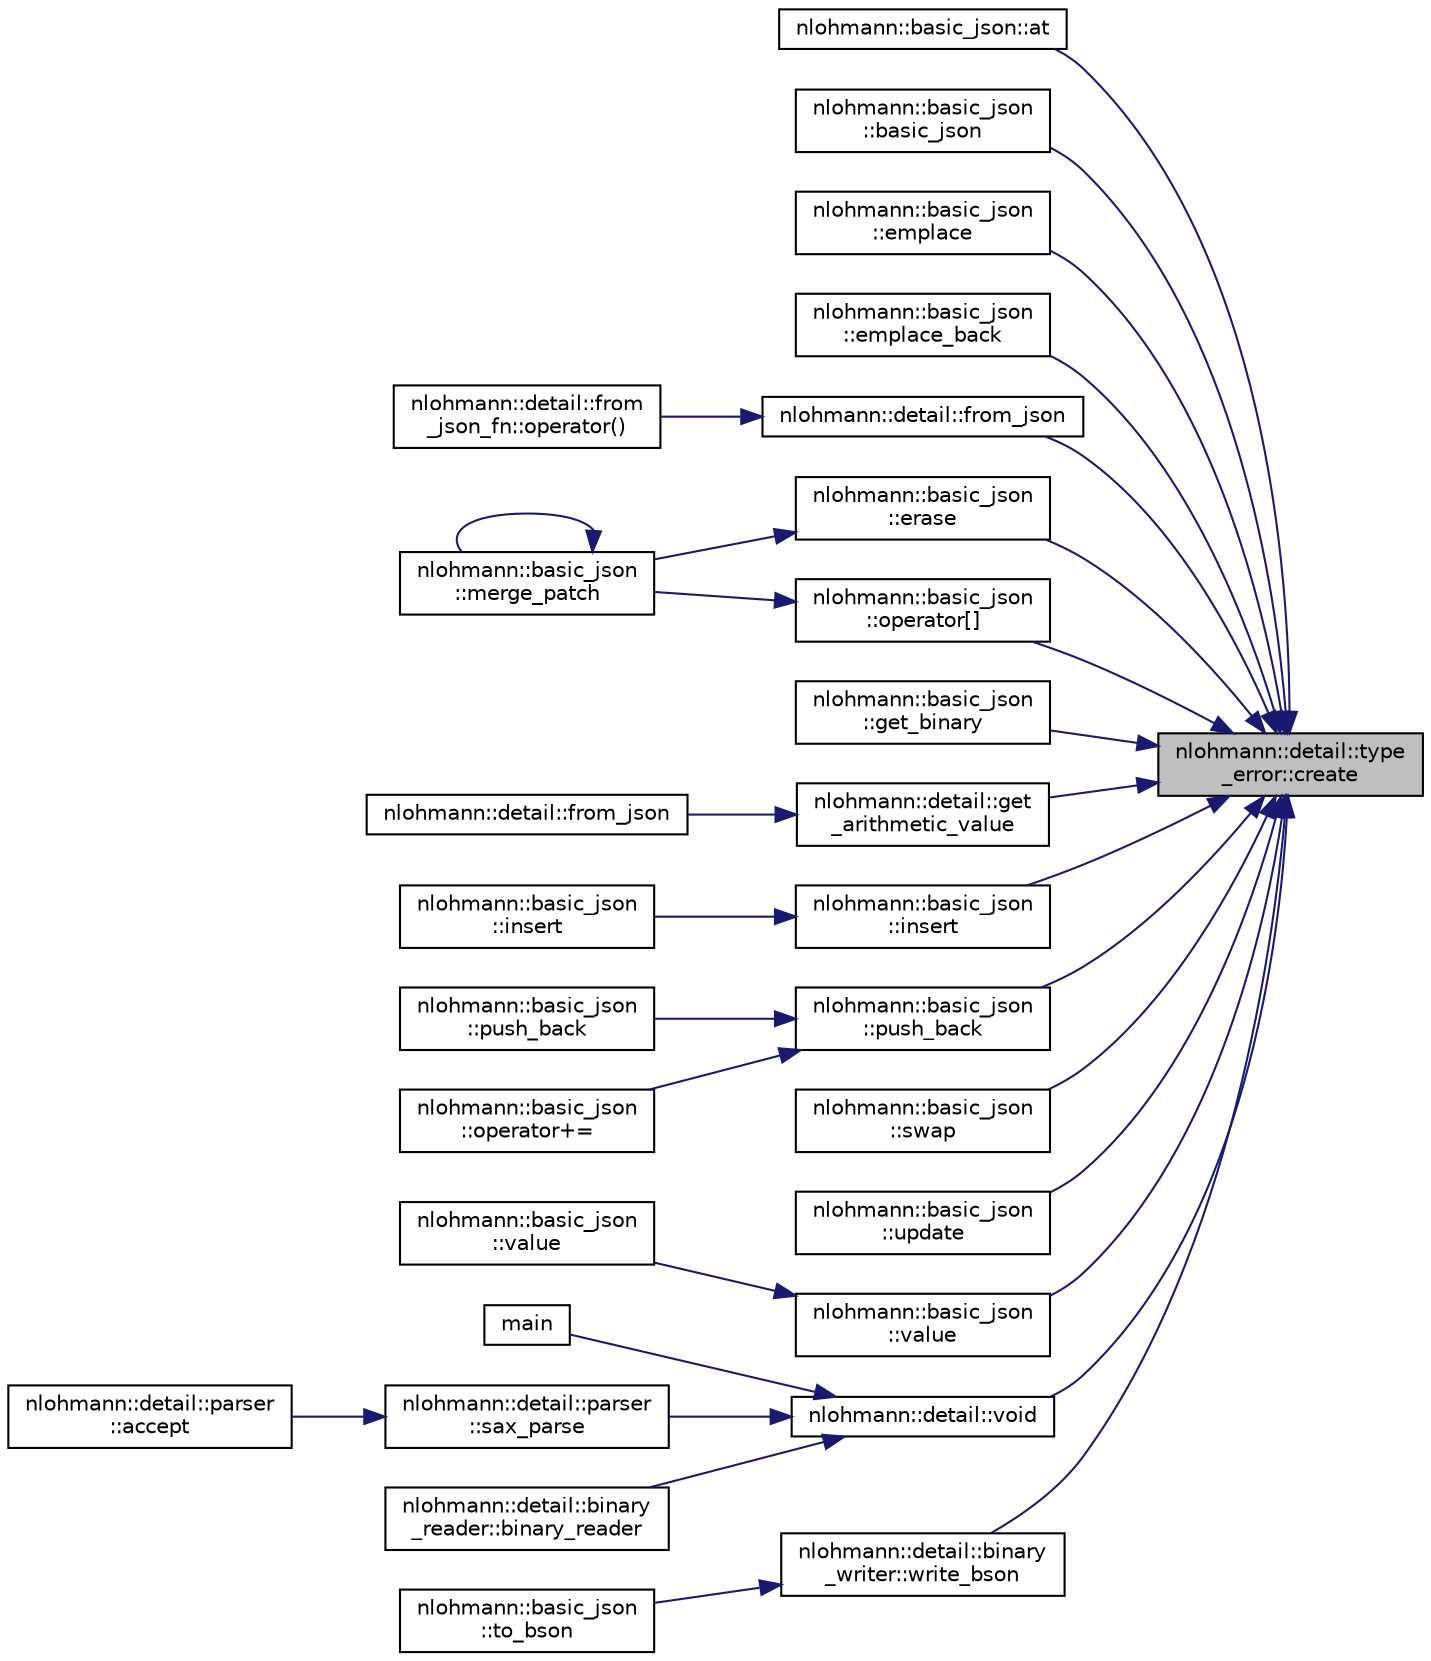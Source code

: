 digraph "nlohmann::detail::type_error::create"
{
 // LATEX_PDF_SIZE
  edge [fontname="Helvetica",fontsize="10",labelfontname="Helvetica",labelfontsize="10"];
  node [fontname="Helvetica",fontsize="10",shape=record];
  rankdir="RL";
  Node1 [label="nlohmann::detail::type\l_error::create",height=0.2,width=0.4,color="black", fillcolor="grey75", style="filled", fontcolor="black",tooltip=" "];
  Node1 -> Node2 [dir="back",color="midnightblue",fontsize="10",style="solid",fontname="Helvetica"];
  Node2 [label="nlohmann::basic_json::at",height=0.2,width=0.4,color="black", fillcolor="white", style="filled",URL="$classnlohmann_1_1basic__json.html#a5805a2f5a4f94bdff25423e7ba833ad2",tooltip="access specified array element with bounds checking"];
  Node1 -> Node3 [dir="back",color="midnightblue",fontsize="10",style="solid",fontname="Helvetica"];
  Node3 [label="nlohmann::basic_json\l::basic_json",height=0.2,width=0.4,color="black", fillcolor="white", style="filled",URL="$classnlohmann_1_1basic__json.html#a6b3135f51d4e240e541af2f9d0b16ad9",tooltip="create a container (array or object) from an initializer list"];
  Node1 -> Node4 [dir="back",color="midnightblue",fontsize="10",style="solid",fontname="Helvetica"];
  Node4 [label="nlohmann::basic_json\l::emplace",height=0.2,width=0.4,color="black", fillcolor="white", style="filled",URL="$classnlohmann_1_1basic__json.html#ae3866ccade11e7b73902169714363f21",tooltip="add an object to an object if key does not exist"];
  Node1 -> Node5 [dir="back",color="midnightblue",fontsize="10",style="solid",fontname="Helvetica"];
  Node5 [label="nlohmann::basic_json\l::emplace_back",height=0.2,width=0.4,color="black", fillcolor="white", style="filled",URL="$classnlohmann_1_1basic__json.html#a58837bac1c40038dcb07f437a02735da",tooltip="add an object to an array"];
  Node1 -> Node6 [dir="back",color="midnightblue",fontsize="10",style="solid",fontname="Helvetica"];
  Node6 [label="nlohmann::basic_json\l::erase",height=0.2,width=0.4,color="black", fillcolor="white", style="filled",URL="$classnlohmann_1_1basic__json.html#a0d0f5fb6f22126f7e3803dd7cdf7030f",tooltip="remove element given an iterator"];
  Node6 -> Node7 [dir="back",color="midnightblue",fontsize="10",style="solid",fontname="Helvetica"];
  Node7 [label="nlohmann::basic_json\l::merge_patch",height=0.2,width=0.4,color="black", fillcolor="white", style="filled",URL="$classnlohmann_1_1basic__json.html#ab68414151f2f3347a71c7a9984f1d72d",tooltip="applies a JSON Merge Patch"];
  Node7 -> Node7 [dir="back",color="midnightblue",fontsize="10",style="solid",fontname="Helvetica"];
  Node1 -> Node8 [dir="back",color="midnightblue",fontsize="10",style="solid",fontname="Helvetica"];
  Node8 [label="nlohmann::detail::from_json",height=0.2,width=0.4,color="black", fillcolor="white", style="filled",URL="$namespacenlohmann_1_1detail.html#a1f0395aad0fe853a4539288749d3a603",tooltip=" "];
  Node8 -> Node9 [dir="back",color="midnightblue",fontsize="10",style="solid",fontname="Helvetica"];
  Node9 [label="nlohmann::detail::from\l_json_fn::operator()",height=0.2,width=0.4,color="black", fillcolor="white", style="filled",URL="$structnlohmann_1_1detail_1_1from__json__fn.html#a6d14a74e1043072c77892534572d2973",tooltip=" "];
  Node1 -> Node10 [dir="back",color="midnightblue",fontsize="10",style="solid",fontname="Helvetica"];
  Node10 [label="nlohmann::detail::get\l_arithmetic_value",height=0.2,width=0.4,color="black", fillcolor="white", style="filled",URL="$namespacenlohmann_1_1detail.html#a85955b9c6dd31846e4b8e891f78614b6",tooltip=" "];
  Node10 -> Node11 [dir="back",color="midnightblue",fontsize="10",style="solid",fontname="Helvetica"];
  Node11 [label="nlohmann::detail::from_json",height=0.2,width=0.4,color="black", fillcolor="white", style="filled",URL="$namespacenlohmann_1_1detail.html#a7cb5dd7d46a60e65f9a8e0873b3f7dd8",tooltip=" "];
  Node1 -> Node12 [dir="back",color="midnightblue",fontsize="10",style="solid",fontname="Helvetica"];
  Node12 [label="nlohmann::basic_json\l::get_binary",height=0.2,width=0.4,color="black", fillcolor="white", style="filled",URL="$classnlohmann_1_1basic__json.html#a76403180c973eb50c39948ed7b931d7d",tooltip=" "];
  Node1 -> Node13 [dir="back",color="midnightblue",fontsize="10",style="solid",fontname="Helvetica"];
  Node13 [label="nlohmann::basic_json\l::insert",height=0.2,width=0.4,color="black", fillcolor="white", style="filled",URL="$classnlohmann_1_1basic__json.html#ac6be8bd68e9dffd793846e0f0b239d62",tooltip="inserts element"];
  Node13 -> Node14 [dir="back",color="midnightblue",fontsize="10",style="solid",fontname="Helvetica"];
  Node14 [label="nlohmann::basic_json\l::insert",height=0.2,width=0.4,color="black", fillcolor="white", style="filled",URL="$classnlohmann_1_1basic__json.html#a3b86713def43fb79d40cb344b826033c",tooltip="inserts element"];
  Node1 -> Node15 [dir="back",color="midnightblue",fontsize="10",style="solid",fontname="Helvetica"];
  Node15 [label="nlohmann::basic_json\l::operator[]",height=0.2,width=0.4,color="black", fillcolor="white", style="filled",URL="$classnlohmann_1_1basic__json.html#a05c86efa156004b090258c1469eab3fd",tooltip="access specified array element"];
  Node15 -> Node7 [dir="back",color="midnightblue",fontsize="10",style="solid",fontname="Helvetica"];
  Node1 -> Node16 [dir="back",color="midnightblue",fontsize="10",style="solid",fontname="Helvetica"];
  Node16 [label="nlohmann::basic_json\l::push_back",height=0.2,width=0.4,color="black", fillcolor="white", style="filled",URL="$classnlohmann_1_1basic__json.html#a887cd40d16a12596c24cd42c66107ac6",tooltip="add an object to an array"];
  Node16 -> Node17 [dir="back",color="midnightblue",fontsize="10",style="solid",fontname="Helvetica"];
  Node17 [label="nlohmann::basic_json\l::operator+=",height=0.2,width=0.4,color="black", fillcolor="white", style="filled",URL="$classnlohmann_1_1basic__json.html#afe3c79845dc1dd2243724558859d7e4b",tooltip="add an object to an array"];
  Node16 -> Node18 [dir="back",color="midnightblue",fontsize="10",style="solid",fontname="Helvetica"];
  Node18 [label="nlohmann::basic_json\l::push_back",height=0.2,width=0.4,color="black", fillcolor="white", style="filled",URL="$classnlohmann_1_1basic__json.html#a4f811ef36976a82a8e29cb1ae7c40152",tooltip="add an object to an object"];
  Node1 -> Node19 [dir="back",color="midnightblue",fontsize="10",style="solid",fontname="Helvetica"];
  Node19 [label="nlohmann::basic_json\l::swap",height=0.2,width=0.4,color="black", fillcolor="white", style="filled",URL="$classnlohmann_1_1basic__json.html#adbb8131d4eaea460e8329bc0dfff1f6e",tooltip="exchanges the values"];
  Node1 -> Node20 [dir="back",color="midnightblue",fontsize="10",style="solid",fontname="Helvetica"];
  Node20 [label="nlohmann::basic_json\l::update",height=0.2,width=0.4,color="black", fillcolor="white", style="filled",URL="$classnlohmann_1_1basic__json.html#a6c02637be3d8bd730a14082cc05f7a85",tooltip="updates a JSON object from another object, overwriting existing keys"];
  Node1 -> Node21 [dir="back",color="midnightblue",fontsize="10",style="solid",fontname="Helvetica"];
  Node21 [label="nlohmann::basic_json\l::value",height=0.2,width=0.4,color="black", fillcolor="white", style="filled",URL="$classnlohmann_1_1basic__json.html#ab29a59d20767180d6d2fe4f5054dd245",tooltip="access specified object element with default value"];
  Node21 -> Node22 [dir="back",color="midnightblue",fontsize="10",style="solid",fontname="Helvetica"];
  Node22 [label="nlohmann::basic_json\l::value",height=0.2,width=0.4,color="black", fillcolor="white", style="filled",URL="$classnlohmann_1_1basic__json.html#a7a378b9282dd1f7eb9bfffea6d177bbe",tooltip="overload for a default value of type const char*"];
  Node1 -> Node23 [dir="back",color="midnightblue",fontsize="10",style="solid",fontname="Helvetica"];
  Node23 [label="nlohmann::detail::void",height=0.2,width=0.4,color="black", fillcolor="white", style="filled",URL="$namespacenlohmann_1_1detail.html#a59fca69799f6b9e366710cb9043aa77d",tooltip=" "];
  Node23 -> Node24 [dir="back",color="midnightblue",fontsize="10",style="solid",fontname="Helvetica"];
  Node24 [label="nlohmann::detail::binary\l_reader::binary_reader",height=0.2,width=0.4,color="black", fillcolor="white", style="filled",URL="$classnlohmann_1_1detail_1_1binary__reader.html#ad7cb69186e01b77ec021e83137461457",tooltip="create a binary reader"];
  Node23 -> Node25 [dir="back",color="midnightblue",fontsize="10",style="solid",fontname="Helvetica"];
  Node25 [label="main",height=0.2,width=0.4,color="black", fillcolor="white", style="filled",URL="$CMakeCCompilerId_8c.html#a0ddf1224851353fc92bfbff6f499fa97",tooltip=" "];
  Node23 -> Node26 [dir="back",color="midnightblue",fontsize="10",style="solid",fontname="Helvetica"];
  Node26 [label="nlohmann::detail::parser\l::sax_parse",height=0.2,width=0.4,color="black", fillcolor="white", style="filled",URL="$classnlohmann_1_1detail_1_1parser.html#a073b8313a5194aac3a7d5da0d935788c",tooltip=" "];
  Node26 -> Node27 [dir="back",color="midnightblue",fontsize="10",style="solid",fontname="Helvetica"];
  Node27 [label="nlohmann::detail::parser\l::accept",height=0.2,width=0.4,color="black", fillcolor="white", style="filled",URL="$classnlohmann_1_1detail_1_1parser.html#a39784a586867c05388cb0adca0fd72b5",tooltip="public accept interface"];
  Node1 -> Node28 [dir="back",color="midnightblue",fontsize="10",style="solid",fontname="Helvetica"];
  Node28 [label="nlohmann::detail::binary\l_writer::write_bson",height=0.2,width=0.4,color="black", fillcolor="white", style="filled",URL="$classnlohmann_1_1detail_1_1binary__writer.html#a9ffc566db5219b473762462234b47db9",tooltip=" "];
  Node28 -> Node29 [dir="back",color="midnightblue",fontsize="10",style="solid",fontname="Helvetica"];
  Node29 [label="nlohmann::basic_json\l::to_bson",height=0.2,width=0.4,color="black", fillcolor="white", style="filled",URL="$classnlohmann_1_1basic__json.html#a0e352827765f76b007725d2b2b890d45",tooltip="Serializes the given JSON object j to BSON and forwards the corresponding BSON-representation to the ..."];
}
